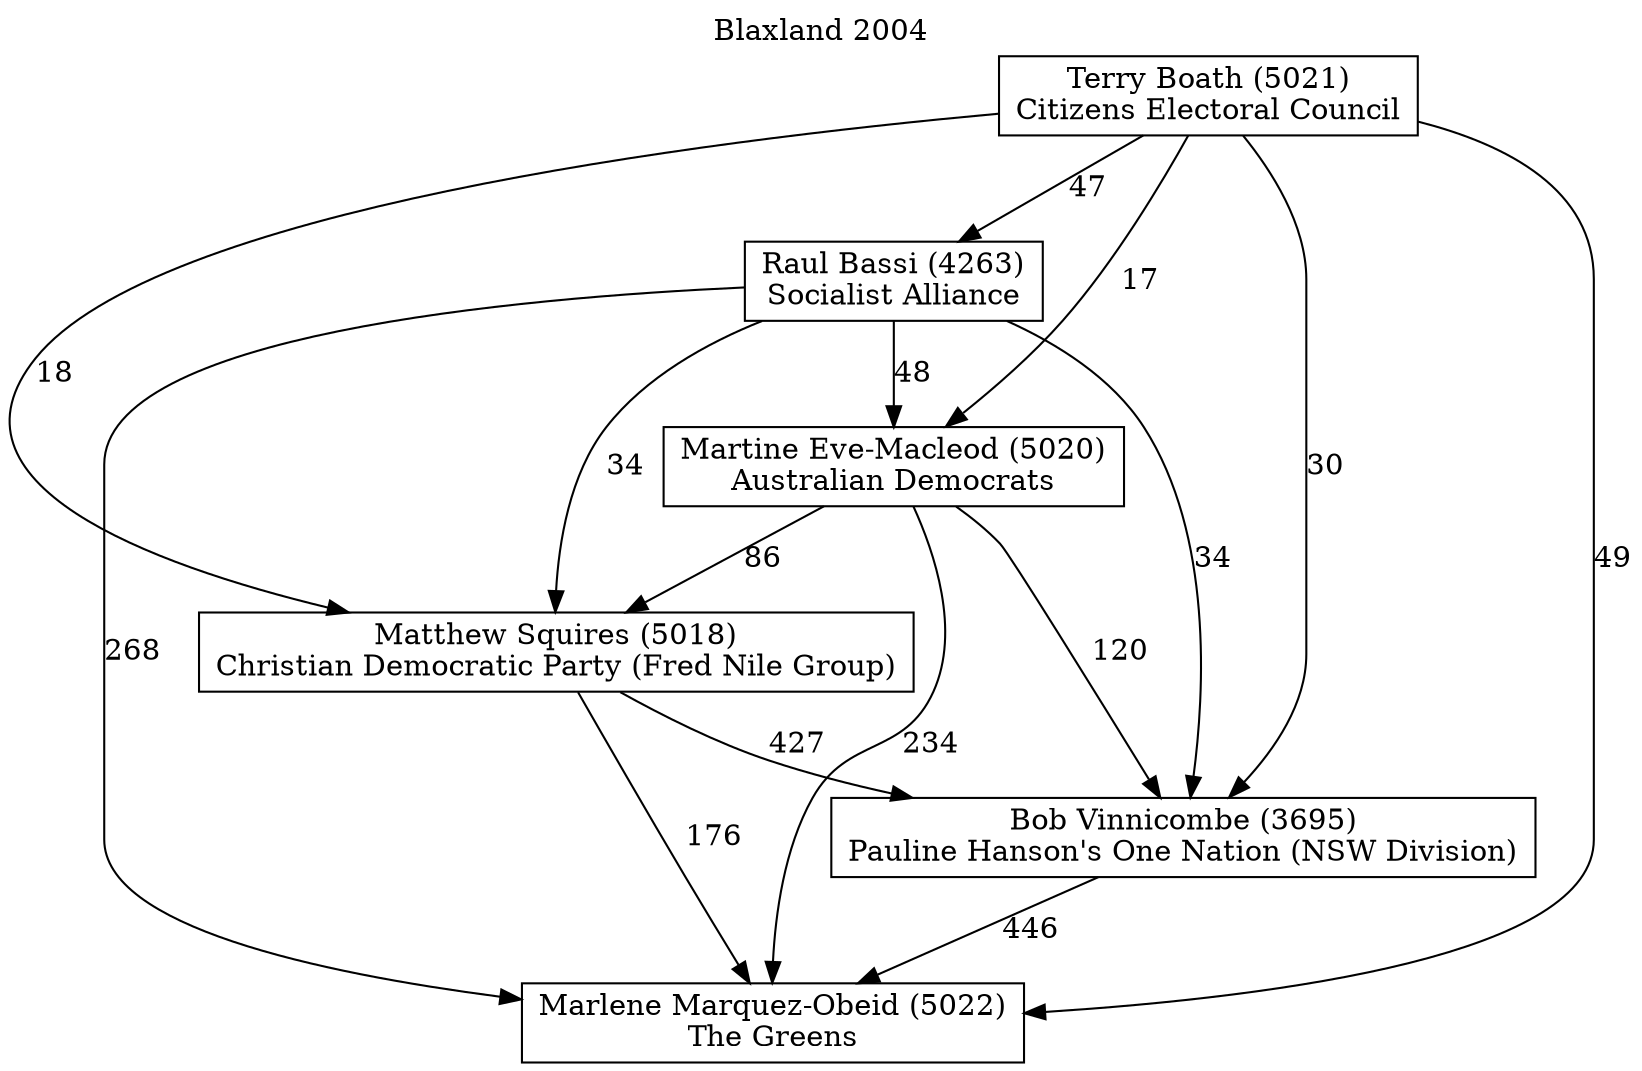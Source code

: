 // House preference flow
digraph "Marlene Marquez-Obeid (5022)_Blaxland_2004" {
	graph [label="Blaxland 2004" labelloc=t mclimit=10]
	node [shape=box]
	"Bob Vinnicombe (3695)" [label="Bob Vinnicombe (3695)
Pauline Hanson's One Nation (NSW Division)"]
	"Marlene Marquez-Obeid (5022)" [label="Marlene Marquez-Obeid (5022)
The Greens"]
	"Martine Eve-Macleod (5020)" [label="Martine Eve-Macleod (5020)
Australian Democrats"]
	"Matthew Squires (5018)" [label="Matthew Squires (5018)
Christian Democratic Party (Fred Nile Group)"]
	"Raul Bassi (4263)" [label="Raul Bassi (4263)
Socialist Alliance"]
	"Terry Boath (5021)" [label="Terry Boath (5021)
Citizens Electoral Council"]
	"Bob Vinnicombe (3695)" -> "Marlene Marquez-Obeid (5022)" [label=446]
	"Martine Eve-Macleod (5020)" -> "Bob Vinnicombe (3695)" [label=120]
	"Martine Eve-Macleod (5020)" -> "Marlene Marquez-Obeid (5022)" [label=234]
	"Martine Eve-Macleod (5020)" -> "Matthew Squires (5018)" [label=86]
	"Matthew Squires (5018)" -> "Bob Vinnicombe (3695)" [label=427]
	"Matthew Squires (5018)" -> "Marlene Marquez-Obeid (5022)" [label=176]
	"Raul Bassi (4263)" -> "Bob Vinnicombe (3695)" [label=34]
	"Raul Bassi (4263)" -> "Marlene Marquez-Obeid (5022)" [label=268]
	"Raul Bassi (4263)" -> "Martine Eve-Macleod (5020)" [label=48]
	"Raul Bassi (4263)" -> "Matthew Squires (5018)" [label=34]
	"Terry Boath (5021)" -> "Bob Vinnicombe (3695)" [label=30]
	"Terry Boath (5021)" -> "Marlene Marquez-Obeid (5022)" [label=49]
	"Terry Boath (5021)" -> "Martine Eve-Macleod (5020)" [label=17]
	"Terry Boath (5021)" -> "Matthew Squires (5018)" [label=18]
	"Terry Boath (5021)" -> "Raul Bassi (4263)" [label=47]
}
